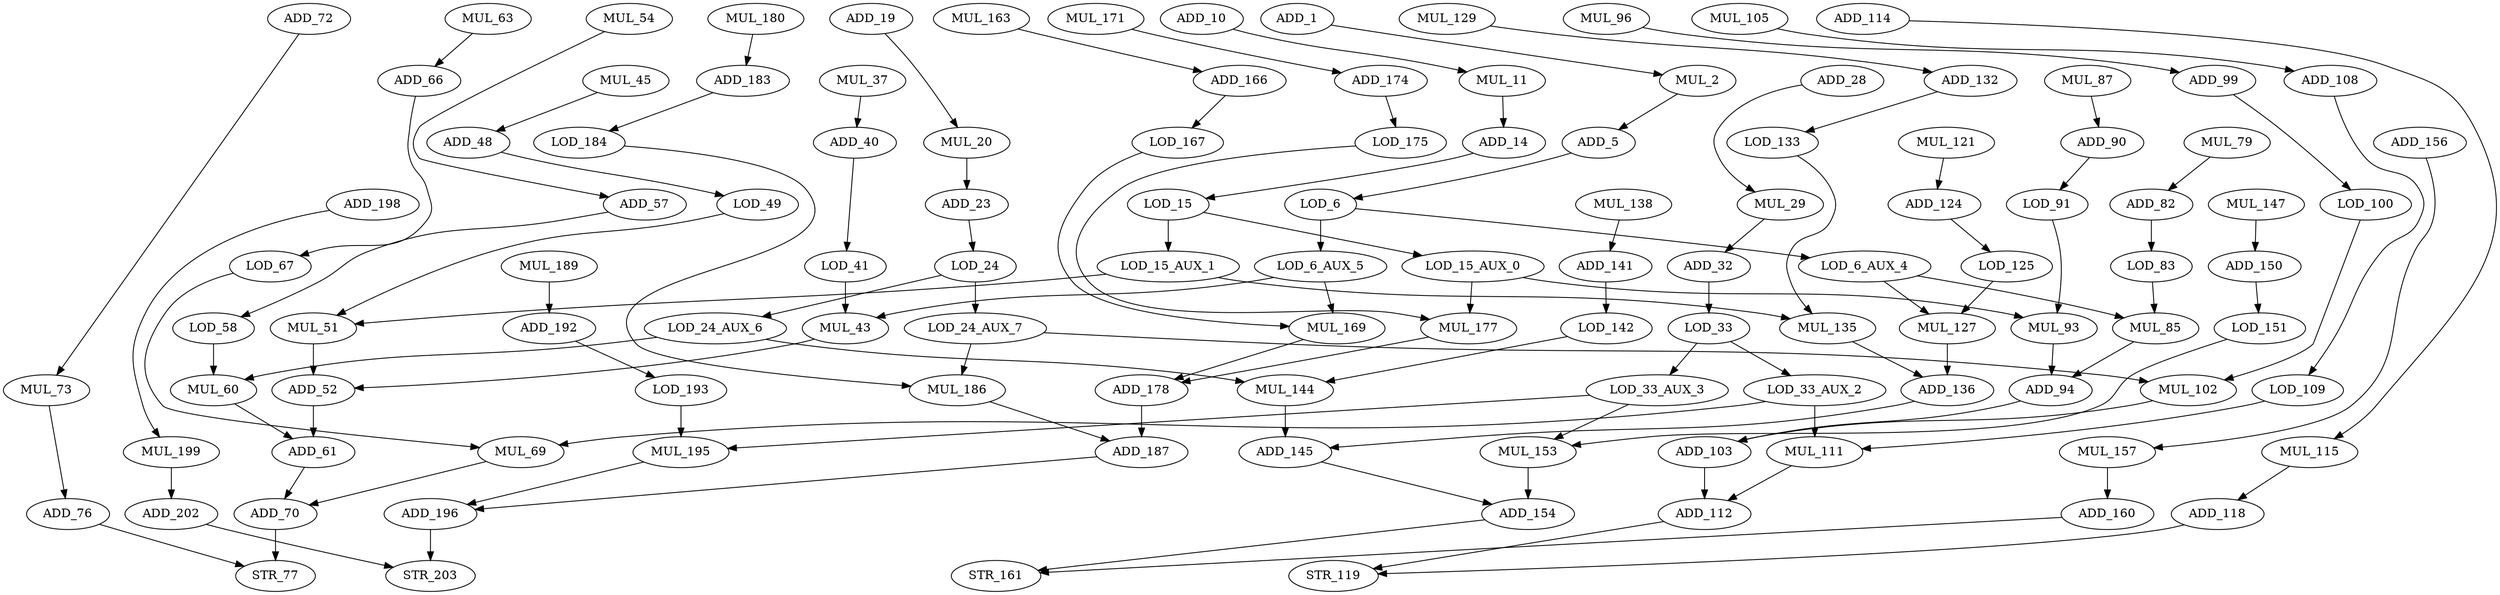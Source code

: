digraph G {
    ADD_61;
    ADD_70;
    ADD_192;
    LOD_193;
    LOD_41;
    MUL_43;
    ADD_154;
    STR_161;
    ADD_112;
    STR_119;
    ADD_57;
    LOD_58;
    MUL_85;
    ADD_94;
    MUL_177;
    ADD_178;
    LOD_15_AUX_0;
    MUL_93;
    ADD_48;
    LOD_49;
    ADD_103;
    LOD_100;
    MUL_102;
    LOD_33_AUX_2;
    MUL_69;
    MUL_111;
    ADD_118;
    MUL_2;
    ADD_5;
    ADD_141;
    LOD_142;
    ADD_183;
    LOD_184;
    ADD_150;
    LOD_151;
    ADD_198;
    MUL_199;
    LOD_15;
    LOD_15_AUX_1;
    MUL_121;
    ADD_124;
    MUL_45;
    LOD_125;
    MUL_127;
    LOD_91;
    LOD_133;
    MUL_135;
    LOD_33_AUX_3;
    MUL_153;
    MUL_195;
    ADD_90;
    MUL_171;
    ADD_174;
    LOD_6;
    LOD_24_AUX_6;
    MUL_60;
    MUL_144;
    MUL_29;
    ADD_32;
    LOD_6_AUX_4;
    LOD_6_AUX_5;
    ADD_52;
    MUL_96;
    ADD_99;
    LOD_33;
    MUL_37;
    ADD_40;
    MUL_79;
    ADD_82;
    ADD_136;
    ADD_1;
    ADD_72;
    MUL_73;
    MUL_51;
    ADD_156;
    MUL_157;
    ADD_66;
    LOD_67;
    ADD_14;
    LOD_175;
    MUL_87;
    ADD_23;
    LOD_24;
    MUL_163;
    ADD_166;
    MUL_105;
    ADD_108;
    ADD_145;
    MUL_169;
    MUL_186;
    ADD_187;
    MUL_20;
    MUL_115;
    LOD_167;
    LOD_109;
    MUL_63;
    ADD_132;
    MUL_138;
    ADD_202;
    STR_203;
    MUL_11;
    LOD_83;
    MUL_129;
    ADD_196;
    MUL_54;
    ADD_76;
    MUL_147;
    ADD_160;
    ADD_28;
    ADD_19;
    ADD_10;
    STR_77;
    LOD_24_AUX_7;
    ADD_114;
    MUL_180;
    MUL_189;
    ADD_61 -> ADD_70 [weight=0];
    ADD_70 -> STR_77 [weight=2];
    ADD_192 -> LOD_193 [weight=0];
    LOD_193 -> MUL_195 [weight=3];
    LOD_41 -> MUL_43 [weight=3];
    MUL_43 -> ADD_52 [weight=0];
    ADD_154 -> STR_161 [weight=0];
    ADD_112 -> STR_119 [weight=0];
    ADD_57 -> LOD_58 [weight=0];
    LOD_58 -> MUL_60 [weight=3];
    MUL_85 -> ADD_94 [weight=0];
    ADD_94 -> ADD_103 [weight=0];
    MUL_177 -> ADD_178 [weight=0];
    ADD_178 -> ADD_187 [weight=2];
    LOD_15_AUX_0 -> MUL_93 [weight=0];
    LOD_15_AUX_0 -> MUL_177 [weight=0];
    MUL_93 -> ADD_94 [weight=1];
    ADD_48 -> LOD_49 [weight=0];
    LOD_49 -> MUL_51 [weight=0];
    ADD_103 -> ADD_112 [weight=7];
    LOD_100 -> MUL_102 [weight=0];
    MUL_102 -> ADD_103 [weight=0];
    LOD_33_AUX_2 -> MUL_69 [weight=0];
    LOD_33_AUX_2 -> MUL_111 [weight=2];
    MUL_69 -> ADD_70 [weight=0];
    MUL_111 -> ADD_112 [weight=1];
    ADD_118 -> STR_119 [weight=0];
    MUL_2 -> ADD_5 [weight=0];
    ADD_5 -> LOD_6 [weight=0];
    ADD_141 -> LOD_142 [weight=0];
    LOD_142 -> MUL_144 [weight=0];
    ADD_183 -> LOD_184 [weight=0];
    LOD_184 -> MUL_186 [weight=0];
    ADD_150 -> LOD_151 [weight=0];
    LOD_151 -> MUL_153 [weight=0];
    ADD_198 -> MUL_199 [weight=0];
    MUL_199 -> ADD_202 [weight=2];
    LOD_15 -> LOD_15_AUX_0 [weight=2];
    LOD_15 -> LOD_15_AUX_1 [weight=3];
    LOD_15_AUX_1 -> MUL_51 [weight=0];
    LOD_15_AUX_1 -> MUL_135 [weight=0];
    MUL_121 -> ADD_124 [weight=0];
    ADD_124 -> LOD_125 [weight=0];
    MUL_45 -> ADD_48 [weight=0];
    LOD_125 -> MUL_127 [weight=0];
    MUL_127 -> ADD_136 [weight=6];
    LOD_91 -> MUL_93 [weight=0];
    LOD_133 -> MUL_135 [weight=0];
    MUL_135 -> ADD_136 [weight=0];
    LOD_33_AUX_3 -> MUL_153 [weight=0];
    LOD_33_AUX_3 -> MUL_195 [weight=0];
    MUL_153 -> ADD_154 [weight=3];
    MUL_195 -> ADD_196 [weight=0];
    ADD_90 -> LOD_91 [weight=0];
    MUL_171 -> ADD_174 [weight=0];
    ADD_174 -> LOD_175 [weight=0];
    LOD_6 -> LOD_6_AUX_4 [weight=1];
    LOD_6 -> LOD_6_AUX_5 [weight=4];
    LOD_24_AUX_6 -> MUL_60 [weight=0];
    LOD_24_AUX_6 -> MUL_144 [weight=0];
    MUL_60 -> ADD_61 [weight=0];
    MUL_144 -> ADD_145 [weight=12];
    MUL_29 -> ADD_32 [weight=0];
    ADD_32 -> LOD_33 [weight=2];
    LOD_6_AUX_4 -> MUL_85 [weight=0];
    LOD_6_AUX_4 -> MUL_127 [weight=0];
    LOD_6_AUX_5 -> MUL_43 [weight=0];
    LOD_6_AUX_5 -> MUL_169 [weight=0];
    ADD_52 -> ADD_61 [weight=7];
    MUL_96 -> ADD_99 [weight=0];
    ADD_99 -> LOD_100 [weight=0];
    LOD_33 -> LOD_33_AUX_2 [weight=0];
    LOD_33 -> LOD_33_AUX_3 [weight=1];
    MUL_37 -> ADD_40 [weight=0];
    ADD_40 -> LOD_41 [weight=0];
    MUL_79 -> ADD_82 [weight=0];
    ADD_82 -> LOD_83 [weight=1];
    ADD_136 -> ADD_145 [weight=0];
    ADD_1 -> MUL_2 [weight=0];
    ADD_72 -> MUL_73 [weight=0];
    MUL_73 -> ADD_76 [weight=0];
    MUL_51 -> ADD_52 [weight=1];
    ADD_156 -> MUL_157 [weight=0];
    MUL_157 -> ADD_160 [weight=1];
    ADD_66 -> LOD_67 [weight=0];
    LOD_67 -> MUL_69 [weight=0];
    ADD_14 -> LOD_15 [weight=0];
    LOD_175 -> MUL_177 [weight=0];
    MUL_87 -> ADD_90 [weight=0];
    ADD_23 -> LOD_24 [weight=0];
    LOD_24 -> LOD_24_AUX_7 [weight=5];
    LOD_24 -> LOD_24_AUX_6 [weight=0];
    MUL_163 -> ADD_166 [weight=0];
    ADD_166 -> LOD_167 [weight=0];
    MUL_105 -> ADD_108 [weight=0];
    ADD_108 -> LOD_109 [weight=0];
    ADD_145 -> ADD_154 [weight=0];
    MUL_169 -> ADD_178 [weight=0];
    MUL_186 -> ADD_187 [weight=0];
    ADD_187 -> ADD_196 [weight=0];
    MUL_20 -> ADD_23 [weight=1];
    MUL_115 -> ADD_118 [weight=0];
    LOD_167 -> MUL_169 [weight=0];
    LOD_109 -> MUL_111 [weight=1];
    MUL_63 -> ADD_66 [weight=0];
    ADD_132 -> LOD_133 [weight=0];
    MUL_138 -> ADD_141 [weight=0];
    ADD_202 -> STR_203 [weight=0];
    MUL_11 -> ADD_14 [weight=0];
    LOD_83 -> MUL_85 [weight=0];
    MUL_129 -> ADD_132 [weight=0];
    ADD_196 -> STR_203 [weight=4];
    MUL_54 -> ADD_57 [weight=0];
    ADD_76 -> STR_77 [weight=0];
    MUL_147 -> ADD_150 [weight=0];
    ADD_160 -> STR_161 [weight=0];
    ADD_28 -> MUL_29 [weight=0];
    ADD_19 -> MUL_20 [weight=0];
    ADD_10 -> MUL_11 [weight=0];
    LOD_24_AUX_7 -> MUL_102 [weight=1];
    LOD_24_AUX_7 -> MUL_186 [weight=0];
    ADD_114 -> MUL_115 [weight=0];
    MUL_180 -> ADD_183 [weight=0];
    MUL_189 -> ADD_192 [weight=1];
}

